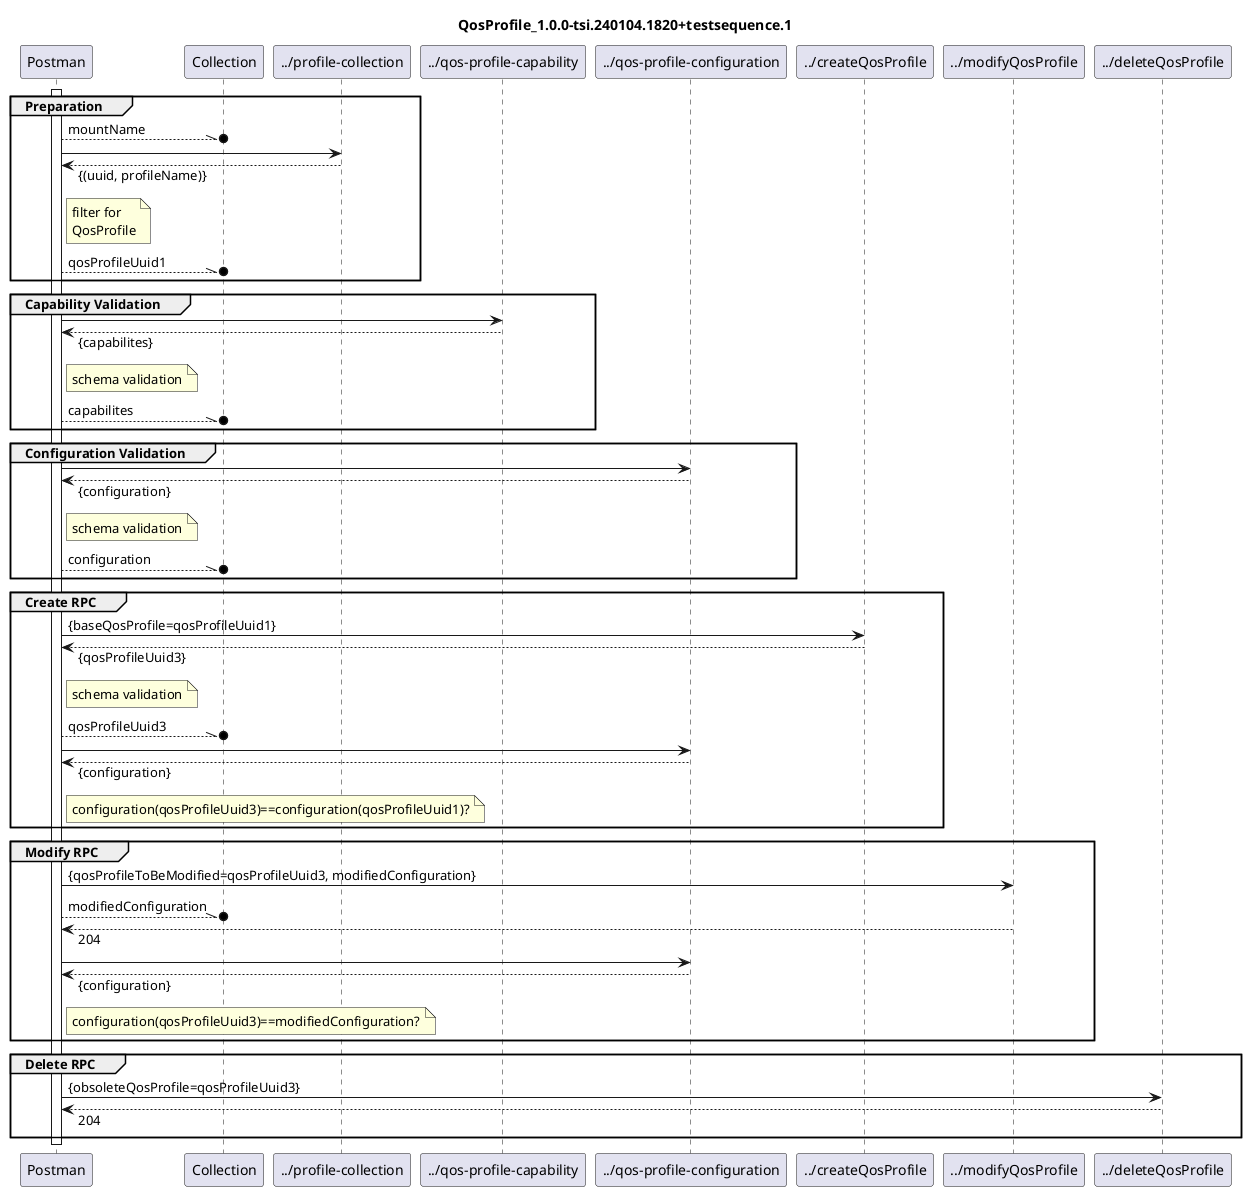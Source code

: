 @startuml QosProfile_1.0.0-tsi.240104.1820+testsequence.1
skinparam responseMessageBelowArrow true

title
QosProfile_1.0.0-tsi.240104.1820+testsequence.1
end title

participant "Postman" as Postman
participant "Collection" as Collection
participant "../profile-collection" as ProfileCollection
participant "../qos-profile-capability" as Capability
participant "../qos-profile-configuration" as Configuration
participant "../createQosProfile" as CreateRpc
participant "../modifyQosProfile" as ModifyRpc
participant "../deleteQosProfile" as DeleteRpc

activate Postman

group Preparation
  Postman --\\o Collection : mountName

  Postman -> ProfileCollection
  Postman <-- ProfileCollection : {(uuid, profileName)}
  note right Postman
    filter for
    QosProfile
  end note
  Postman --\\o Collection : qosProfileUuid1
end

group Capability Validation
  Postman -> Capability
  Postman <-- Capability : {capabilites}
  note right Postman
    schema validation
  end note
  Postman --\\o Collection : capabilites
end

group Configuration Validation
  Postman -> Configuration
  Postman <-- Configuration : {configuration}
  note right Postman
    schema validation
  end note
  Postman --\\o Collection : configuration
end

group Create RPC
  Postman -> CreateRpc : {baseQosProfile=qosProfileUuid1}
  Postman <-- CreateRpc : {qosProfileUuid3}
  note right Postman
    schema validation
  end note
  Postman --\\o Collection : qosProfileUuid3
  Postman -> Configuration
  Postman <-- Configuration : {configuration}
  note right Postman
    configuration(qosProfileUuid3)==configuration(qosProfileUuid1)?
  end note
end

group Modify RPC
  Postman -> ModifyRpc : {qosProfileToBeModified=qosProfileUuid3, modifiedConfiguration}
  Postman --\\o Collection : modifiedConfiguration
  Postman <-- ModifyRpc : 204
  Postman -> Configuration
  Postman <-- Configuration : {configuration}
  note right Postman
    configuration(qosProfileUuid3)==modifiedConfiguration?
  end note
end

group Delete RPC
  Postman -> DeleteRpc : {obsoleteQosProfile=qosProfileUuid3}
  Postman <-- DeleteRpc : 204
end

deactivate Postman

@enduml